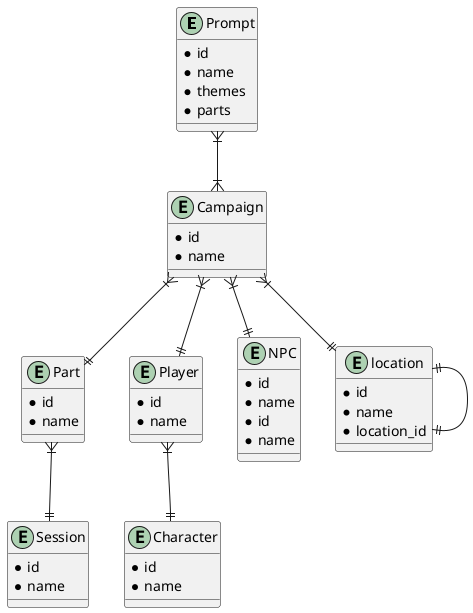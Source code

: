 @startuml

entity "Prompt" as prompt {
  * id
  * name
  * themes
  * parts 
}

entity "Part" as part {
  * id
  * name
}

entity "Session" as session {
  * id
  * name
}

entity "Campaign" as camp {
  * id
  * name
}

entity "Player" as player {
  * id
  * name
}

entity "Character" as character {
  * id
  * name
}

entity "NPC" as npc {
  * id
  * name
}

entity "NPC" as npc {
  * id
  * name
}

entity "location" as location {
  * id
  * name
  * location_id
}


prompt }|--|{ camp
camp }|--|| part
part }|--|| session
camp }|--|| player
player }|--|| character
camp }|--|| npc
camp }|--|| location
location ||--|| location




@enduml
